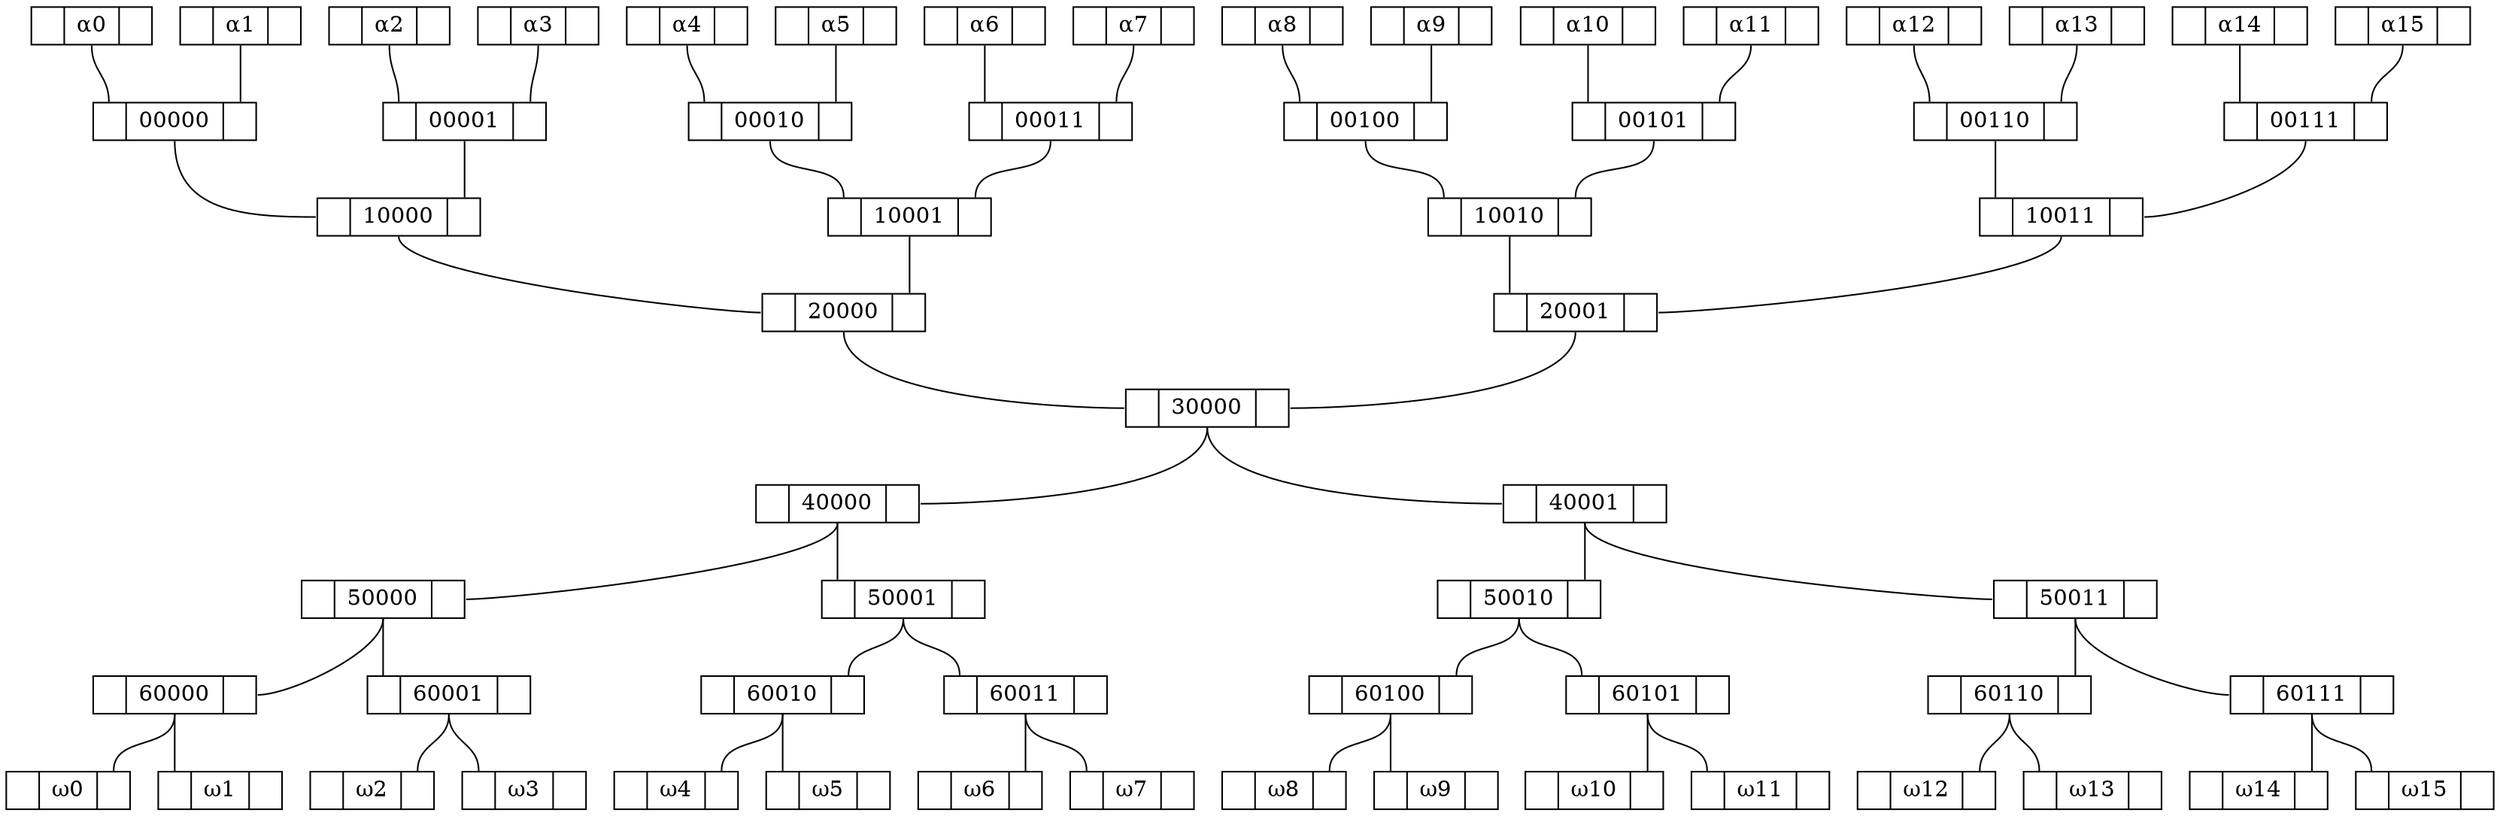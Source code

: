 graph "16 binairy tree general" {
	graph [bb="0,0,1480.5,504"];
	node [height=.1,
		label="\N",
		shape=record
	];
	α0000	 [height=0.33333,
		label="<f0> |<f1> α0|<f2>",
		pos="50.5,492",
		rects="15,480.5,35,503.5 35,480.5,66,503.5 66,480.5,86,503.5",
		width=0.98611];
	00000	 [height=0.33333,
		label="<f0> |<f1> 00000|<f2>",
		pos="104.5,432",
		rects="59.5,420.5,79.5,443.5 79.5,420.5,129.5,443.5 129.5,420.5,149.5,443.5",
		width=1.25];
	α0000:f1 -- 00000:f0	 [pos="50.5,480 50.5,461.91 69.5,462.09 69.5,444"];
	10000	 [height=0.33333,
		label="<f0> |<f1> 10000|<f2>",
		pos="238.5,372",
		rects="193.5,360.5,213.5,383.5 213.5,360.5,263.5,383.5 263.5,360.5,283.5,383.5",
		width=1.25];
	00000:f1 -- 10000:f0	 [pos="104.5,420 104.5,375.45 147.95,372 192.5,372"];
	α0001	 [height=0.33333,
		label="<f0> |<f1> α1|<f2>",
		pos="139.5,492",
		rects="104,480.5,124,503.5 124,480.5,155,503.5 155,480.5,175,503.5",
		width=0.98611];
	α0001:f1 -- 00000:f2	 [pos="139.5,480 139.5,464 139.5,460 139.5,444"];
	α0010	 [height=0.33333,
		label="<f0> |<f1> α2|<f2>",
		pos="228.5,492",
		rects="193,480.5,213,503.5 213,480.5,244,503.5 244,480.5,264,503.5",
		width=0.98611];
	00001	 [height=0.33333,
		label="<f0> |<f1> 00001|<f2>",
		pos="273.5,432",
		rects="228.5,420.5,248.5,443.5 248.5,420.5,298.5,443.5 298.5,420.5,318.5,443.5",
		width=1.25];
	α0010:f1 -- 00001:f0	 [pos="228.5,480 228.5,463.39 238.5,460.61 238.5,444"];
	00001:f1 -- 10000:f2	 [pos="273.5,420 273.5,404 273.5,400 273.5,384"];
	α0011	 [height=0.33333,
		label="<f0> |<f1> α3|<f2>",
		pos="317.5,492",
		rects="282,480.5,302,503.5 302,480.5,333,503.5 333,480.5,353,503.5",
		width=0.98611];
	α0011:f1 -- 00001:f2	 [pos="317.5,480 317.5,463.51 308.5,460.49 308.5,444"];
	α0100	 [height=0.33333,
		label="<f0> |<f1> α4|<f2>",
		pos="406.5,492",
		rects="371,480.5,391,503.5 391,480.5,422,503.5 422,480.5,442,503.5",
		width=0.98611];
	00010	 [height=0.33333,
		label="<f0> |<f1> 00010|<f2>",
		pos="460.5,432",
		rects="415.5,420.5,435.5,443.5 435.5,420.5,485.5,443.5 485.5,420.5,505.5,443.5",
		width=1.25];
	α0100:f1 -- 00010:f0	 [pos="406.5,480 406.5,461.91 425.5,462.09 425.5,444"];
	10001	 [height=0.33333,
		label="<f0> |<f1> 10001|<f2>",
		pos="540.5,372",
		rects="495.5,360.5,515.5,383.5 515.5,360.5,565.5,383.5 565.5,360.5,585.5,383.5",
		width=1.25];
	00010:f1 -- 10001:f0	 [pos="460.5,420 460.5,394.39 505.5,409.61 505.5,384"];
	α0101	 [height=0.33333,
		label="<f0> |<f1> α5|<f2>",
		pos="495.5,492",
		rects="460,480.5,480,503.5 480,480.5,511,503.5 511,480.5,531,503.5",
		width=0.98611];
	α0101:f1 -- 00010:f2	 [pos="495.5,480 495.5,464 495.5,460 495.5,444"];
	α0110	 [height=0.33333,
		label="<f0> |<f1> α6|<f2>",
		pos="584.5,492",
		rects="549,480.5,569,503.5 569,480.5,600,503.5 600,480.5,620,503.5",
		width=0.98611];
	00011	 [height=0.33333,
		label="<f0> |<f1> 00011|<f2>",
		pos="619.5,432",
		rects="574.5,420.5,594.5,443.5 594.5,420.5,644.5,443.5 644.5,420.5,664.5,443.5",
		width=1.25];
	α0110:f1 -- 00011:f0	 [pos="584.5,480 584.5,464 584.5,460 584.5,444"];
	00011:f1 -- 10001:f2	 [pos="619.5,420 619.5,394.73 575.5,409.27 575.5,384"];
	α0111	 [height=0.33333,
		label="<f0> |<f1> α7|<f2>",
		pos="673.5,492",
		rects="638,480.5,658,503.5 658,480.5,689,503.5 689,480.5,709,503.5",
		width=0.98611];
	α0111:f1 -- 00011:f2	 [pos="673.5,480 673.5,461.91 654.5,462.09 654.5,444"];
	α1000	 [height=0.33333,
		label="<f0> |<f1> α8|<f2>",
		pos="762.5,492",
		rects="727,480.5,747,503.5 747,480.5,778,503.5 778,480.5,798,503.5",
		width=0.98611];
	00100	 [height=0.33333,
		label="<f0> |<f1> 00100|<f2>",
		pos="816.5,432",
		rects="771.5,420.5,791.5,443.5 791.5,420.5,841.5,443.5 841.5,420.5,861.5,443.5",
		width=1.25];
	α1000:f1 -- 00100:f0	 [pos="762.5,480 762.5,461.91 781.5,462.09 781.5,444"];
	10010	 [height=0.33333,
		label="<f0> |<f1> 10010|<f2>",
		pos="897.5,372",
		rects="852.5,360.5,872.5,383.5 872.5,360.5,922.5,383.5 922.5,360.5,942.5,383.5",
		width=1.25];
	00100:f1 -- 10010:f0	 [pos="816.5,420 816.5,394.04 862.5,409.96 862.5,384"];
	α1001	 [height=0.33333,
		label="<f0> |<f1> α9|<f2>",
		pos="851.5,492",
		rects="816,480.5,836,503.5 836,480.5,867,503.5 867,480.5,887,503.5",
		width=0.98611];
	α1001:f1 -- 00100:f2	 [pos="851.5,480 851.5,464 851.5,460 851.5,444"];
	α1010	 [height=0.33333,
		label="<f0> |<f1> α10|<f2>",
		pos="944.5,492",
		rects="905.5,480.5,925.5,503.5 925.5,480.5,963.5,503.5 963.5,480.5,983.5,503.5",
		width=1.0833];
	00101	 [height=0.33333,
		label="<f0> |<f1> 00101|<f2>",
		pos="979.5,432",
		rects="934.5,420.5,954.5,443.5 954.5,420.5,1004.5,443.5 1004.5,420.5,1024.5,443.5",
		width=1.25];
	α1010:f1 -- 00101:f0	 [pos="944.5,480 944.5,464 944.5,460 944.5,444"];
	00101:f1 -- 10010:f2	 [pos="979.5,420 979.5,393.69 932.5,410.31 932.5,384"];
	α1011	 [height=0.33333,
		label="<f0> |<f1> α11|<f2>",
		pos="1040.5,492",
		rects="1001.5,480.5,1021.5,503.5 1021.5,480.5,1059.5,503.5 1059.5,480.5,1079.5,503.5",
		width=1.0833];
	α1011:f1 -- 00101:f2	 [pos="1040.5,480 1040.5,460.26 1014.5,463.74 1014.5,444"];
	α1100	 [height=0.33333,
		label="<f0> |<f1> α12|<f2>",
		pos="1136.5,492",
		rects="1097.5,480.5,1117.5,503.5 1117.5,480.5,1155.5,503.5 1155.5,480.5,1175.5,503.5",
		width=1.0833];
	00110	 [height=0.33333,
		label="<f0> |<f1> 00110|<f2>",
		pos="1184.5,432",
		rects="1139.5,420.5,1159.5,443.5 1159.5,420.5,1209.5,443.5 1209.5,420.5,1229.5,443.5",
		width=1.25];
	α1100:f1 -- 00110:f0	 [pos="1136.5,480 1136.5,462.99 1149.5,461.01 1149.5,444"];
	10011	 [height=0.33333,
		label="<f0> |<f1> 10011|<f2>",
		pos="1219.5,372",
		rects="1174.5,360.5,1194.5,383.5 1194.5,360.5,1244.5,383.5 1244.5,360.5,1264.5,383.5",
		width=1.25];
	00110:f1 -- 10011:f0	 [pos="1184.5,420 1184.5,404 1184.5,400 1184.5,384"];
	α1101	 [height=0.33333,
		label="<f0> |<f1> α13|<f2>",
		pos="1232.5,492",
		rects="1193.5,480.5,1213.5,503.5 1213.5,480.5,1251.5,503.5 1251.5,480.5,1271.5,503.5",
		width=1.0833];
	α1101:f1 -- 00110:f2	 [pos="1232.5,480 1232.5,462.99 1219.5,461.01 1219.5,444"];
	α1110	 [height=0.33333,
		label="<f0> |<f1> α14|<f2>",
		pos="1328.5,492",
		rects="1289.5,480.5,1309.5,503.5 1309.5,480.5,1347.5,503.5 1347.5,480.5,1367.5,503.5",
		width=1.0833];
	00111	 [height=0.33333,
		label="<f0> |<f1> 00111|<f2>",
		pos="1363.5,432",
		rects="1318.5,420.5,1338.5,443.5 1338.5,420.5,1388.5,443.5 1388.5,420.5,1408.5,443.5",
		width=1.25];
	α1110:f1 -- 00111:f0	 [pos="1328.5,480 1328.5,464 1328.5,460 1328.5,444"];
	00111:f1 -- 10011:f2	 [pos="1363.5,420 1363.5,395.75 1289.7,372 1265.5,372"];
	α1111	 [height=0.33333,
		label="<f0> |<f1> α15|<f2>",
		pos="1424.5,492",
		rects="1385.5,480.5,1405.5,503.5 1405.5,480.5,1443.5,503.5 1443.5,480.5,1463.5,503.5",
		width=1.0833];
	α1111:f1 -- 00111:f2	 [pos="1424.5,480 1424.5,460.26 1398.5,463.74 1398.5,444"];
	ω0000	 [height=0.33333,
		label="<f0> |<f1> ω0|<f2>",
		pos="36.5,12",
		rects="0,0.5,20,23.5 20,0.5,53,23.5 53,0.5,73,23.5",
		width=1.0139];
	ω0001	 [height=0.33333,
		label="<f0> |<f1> ω1|<f2>",
		pos="127.5,12",
		rects="91,0.5,111,23.5 111,0.5,144,23.5 144,0.5,164,23.5",
		width=1.0139];
	ω0010	 [height=0.33333,
		label="<f0> |<f1> ω2|<f2>",
		pos="218.5,12",
		rects="182,0.5,202,23.5 202,0.5,235,23.5 235,0.5,255,23.5",
		width=1.0139];
	ω0011	 [height=0.33333,
		label="<f0> |<f1> ω3|<f2>",
		pos="309.5,12",
		rects="273,0.5,293,23.5 293,0.5,326,23.5 326,0.5,346,23.5",
		width=1.0139];
	ω0100	 [height=0.33333,
		label="<f0> |<f1> ω4|<f2>",
		pos="400.5,12",
		rects="364,0.5,384,23.5 384,0.5,417,23.5 417,0.5,437,23.5",
		width=1.0139];
	ω0101	 [height=0.33333,
		label="<f0> |<f1> ω5|<f2>",
		pos="491.5,12",
		rects="455,0.5,475,23.5 475,0.5,508,23.5 508,0.5,528,23.5",
		width=1.0139];
	ω0110	 [height=0.33333,
		label="<f0> |<f1> ω6|<f2>",
		pos="582.5,12",
		rects="546,0.5,566,23.5 566,0.5,599,23.5 599,0.5,619,23.5",
		width=1.0139];
	ω0111	 [height=0.33333,
		label="<f0> |<f1> ω7|<f2>",
		pos="673.5,12",
		rects="637,0.5,657,23.5 657,0.5,690,23.5 690,0.5,710,23.5",
		width=1.0139];
	ω1000	 [height=0.33333,
		label="<f0> |<f1> ω8|<f2>",
		pos="764.5,12",
		rects="728,0.5,748,23.5 748,0.5,781,23.5 781,0.5,801,23.5",
		width=1.0139];
	ω1001	 [height=0.33333,
		label="<f0> |<f1> ω9|<f2>",
		pos="855.5,12",
		rects="819,0.5,839,23.5 839,0.5,872,23.5 872,0.5,892,23.5",
		width=1.0139];
	ω1010	 [height=0.33333,
		label="<f0> |<f1> ω10|<f2>",
		pos="950.5,12",
		rects="910.5,0.5,930.5,23.5 930.5,0.5,970.5,23.5 970.5,0.5,990.5,23.5",
		width=1.1111];
	ω1011	 [height=0.33333,
		label="<f0> |<f1> ω11|<f2>",
		pos="1048.5,12",
		rects="1008.5,0.5,1028.5,23.5 1028.5,0.5,1068.5,23.5 1068.5,0.5,1088.5,23.5",
		width=1.1111];
	ω1100	 [height=0.33333,
		label="<f0> |<f1> ω12|<f2>",
		pos="1146.5,12",
		rects="1106.5,0.5,1126.5,23.5 1126.5,0.5,1166.5,23.5 1166.5,0.5,1186.5,23.5",
		width=1.1111];
	ω1101	 [height=0.33333,
		label="<f0> |<f1> ω13|<f2>",
		pos="1244.5,12",
		rects="1204.5,0.5,1224.5,23.5 1224.5,0.5,1264.5,23.5 1264.5,0.5,1284.5,23.5",
		width=1.1111];
	ω1110	 [height=0.33333,
		label="<f0> |<f1> ω14|<f2>",
		pos="1342.5,12",
		rects="1302.5,0.5,1322.5,23.5 1322.5,0.5,1362.5,23.5 1362.5,0.5,1382.5,23.5",
		width=1.1111];
	ω1111	 [height=0.33333,
		label="<f0> |<f1> ω15|<f2>",
		pos="1440.5,12",
		rects="1400.5,0.5,1420.5,23.5 1420.5,0.5,1460.5,23.5 1460.5,0.5,1480.5,23.5",
		width=1.1111];
	20000	 [height=0.33333,
		label="<f0> |<f1> 20000|<f2>",
		pos="505.5,312",
		rects="460.5,300.5,480.5,323.5 480.5,300.5,530.5,323.5 530.5,300.5,550.5,323.5",
		width=1.25];
	10000:f1 -- 20000:f0	 [pos="238.5,360 238.5,334.87 434.37,312 459.5,312"];
	10001:f1 -- 20000:f2	 [pos="540.5,360 540.5,344 540.5,340 540.5,324"];
	20001	 [height=0.33333,
		label="<f0> |<f1> 20001|<f2>",
		pos="932.5,312",
		rects="887.5,300.5,907.5,323.5 907.5,300.5,957.5,323.5 957.5,300.5,977.5,323.5",
		width=1.25];
	10010:f1 -- 20001:f0	 [pos="897.5,360 897.5,344 897.5,340 897.5,324"];
	10011:f1 -- 20001:f2	 [pos="1219.5,360 1219.5,332.7 1005.8,312 978.5,312"];
	60000	 [height=0.33333,
		label="<f0> |<f1> 60000|<f2>",
		pos="100.5,72",
		rects="55.5,60.5,75.5,83.5 75.5,60.5,125.5,83.5 125.5,60.5,145.5,83.5",
		width=1.25];
	60000:f1 -- ω0000:f2	 [pos="100.5,60 100.5,37.056 63.5,46.944 63.5,24"];
	60000:f1 -- ω0001:f0	 [pos="100.5,60 100.5,44 100.5,40 100.5,24"];
	60001	 [height=0.33333,
		label="<f0> |<f1> 60001|<f2>",
		pos="264.5,72",
		rects="219.5,60.5,239.5,83.5 239.5,60.5,289.5,83.5 289.5,60.5,309.5,83.5",
		width=1.25];
	60001:f1 -- ω0010:f2	 [pos="264.5,60 264.5,41.908 245.5,42.092 245.5,24"];
	60001:f1 -- ω0011:f0	 [pos="264.5,60 264.5,42.111 282.5,41.889 282.5,24"];
	60010	 [height=0.33333,
		label="<f0> |<f1> 60010|<f2>",
		pos="464.5,72",
		rects="419.5,60.5,439.5,83.5 439.5,60.5,489.5,83.5 489.5,60.5,509.5,83.5",
		width=1.25];
	60010:f1 -- ω0100:f2	 [pos="464.5,60 464.5,37.056 427.5,46.944 427.5,24"];
	60010:f1 -- ω0101:f0	 [pos="464.5,60 464.5,44 464.5,40 464.5,24"];
	60011	 [height=0.33333,
		label="<f0> |<f1> 60011|<f2>",
		pos="609.5,72",
		rects="564.5,60.5,584.5,83.5 584.5,60.5,634.5,83.5 634.5,60.5,654.5,83.5",
		width=1.25];
	60011:f1 -- ω0110:f2	 [pos="609.5,60 609.5,44 609.5,40 609.5,24"];
	60011:f1 -- ω0111:f0	 [pos="609.5,60 609.5,37.056 646.5,46.944 646.5,24"];
	60100	 [height=0.33333,
		label="<f0> |<f1> 60100|<f2>",
		pos="828.5,72",
		rects="783.5,60.5,803.5,83.5 803.5,60.5,853.5,83.5 853.5,60.5,873.5,83.5",
		width=1.25];
	60100:f1 -- ω1000:f2	 [pos="828.5,60 828.5,37.056 791.5,46.944 791.5,24"];
	60100:f1 -- ω1001:f0	 [pos="828.5,60 828.5,44 828.5,40 828.5,24"];
	60101	 [height=0.33333,
		label="<f0> |<f1> 60101|<f2>",
		pos="980.5,72",
		rects="935.5,60.5,955.5,83.5 955.5,60.5,1005.5,83.5 1005.5,60.5,1025.5,83.5",
		width=1.25];
	60101:f1 -- ω1010:f2	 [pos="980.5,60 980.5,44 980.5,40 980.5,24"];
	60101:f1 -- ω1011:f0	 [pos="980.5,60 980.5,36.736 1018.5,47.264 1018.5,24"];
	60110	 [height=0.33333,
		label="<f0> |<f1> 60110|<f2>",
		pos="1195.5,72",
		rects="1150.5,60.5,1170.5,83.5 1170.5,60.5,1220.5,83.5 1220.5,60.5,1240.5,83.5",
		width=1.25];
	60110:f1 -- ω1100:f2	 [pos="1195.5,60 1195.5,41.908 1176.5,42.092 1176.5,24"];
	60110:f1 -- ω1101:f0	 [pos="1195.5,60 1195.5,41.908 1214.5,42.092 1214.5,24"];
	60111	 [height=0.33333,
		label="<f0> |<f1> 60111|<f2>",
		pos="1372.5,72",
		rects="1327.5,60.5,1347.5,83.5 1347.5,60.5,1397.5,83.5 1397.5,60.5,1417.5,83.5",
		width=1.25];
	60111:f1 -- ω1110:f2	 [pos="1372.5,60 1372.5,44 1372.5,40 1372.5,24"];
	60111:f1 -- ω1111:f0	 [pos="1372.5,60 1372.5,36.736 1410.5,47.264 1410.5,24"];
	30000	 [height=0.33333,
		label="<f0> |<f1> 30000|<f2>",
		pos="718.5,252",
		rects="673.5,240.5,693.5,263.5 693.5,240.5,743.5,263.5 743.5,240.5,763.5,263.5",
		width=1.25];
	20000:f1 -- 30000:f0	 [pos="505.5,300 505.5,261.39 633.89,252 672.5,252"];
	20001:f1 -- 30000:f2	 [pos="932.5,300 932.5,261.17 803.33,252 764.5,252"];
	50000	 [height=0.33333,
		label="<f0> |<f1> 50000|<f2>",
		pos="229.5,132",
		rects="184.5,120.5,204.5,143.5 204.5,120.5,254.5,143.5 254.5,120.5,274.5,143.5",
		width=1.25];
	50000:f1 -- 60000:f2	 [pos="229.5,120 229.5,98.693 167.81,72 146.5,72"];
	50000:f1 -- 60001:f0	 [pos="229.5,120 229.5,104 229.5,100 229.5,84"];
	50001	 [height=0.33333,
		label="<f0> |<f1> 50001|<f2>",
		pos="536.5,132",
		rects="491.5,120.5,511.5,143.5 511.5,120.5,561.5,143.5 561.5,120.5,581.5,143.5",
		width=1.25];
	50001:f1 -- 60010:f2	 [pos="536.5,120 536.5,97.056 499.5,106.94 499.5,84"];
	50001:f1 -- 60011:f0	 [pos="536.5,120 536.5,96.736 574.5,107.26 574.5,84"];
	50010	 [height=0.33333,
		label="<f0> |<f1> 50010|<f2>",
		pos="904.5,132",
		rects="859.5,120.5,879.5,143.5 879.5,120.5,929.5,143.5 929.5,120.5,949.5,143.5",
		width=1.25];
	50010:f1 -- 60100:f2	 [pos="904.5,120 904.5,95.75 863.5,108.25 863.5,84"];
	50010:f1 -- 60101:f0	 [pos="904.5,120 904.5,95.75 945.5,108.25 945.5,84"];
	50011	 [height=0.33333,
		label="<f0> |<f1> 50011|<f2>",
		pos="1230.5,132",
		rects="1185.5,120.5,1205.5,143.5 1205.5,120.5,1255.5,143.5 1255.5,120.5,1275.5,143.5",
		width=1.25];
	50011:f1 -- 60110:f2	 [pos="1230.5,120 1230.5,104 1230.5,100 1230.5,84"];
	50011:f1 -- 60111:f0	 [pos="1230.5,120 1230.5,96.149 1302.6,72 1326.5,72"];
	40000	 [height=0.33333,
		label="<f0> |<f1> 40000|<f2>",
		pos="501.5,192",
		rects="456.5,180.5,476.5,203.5 476.5,180.5,526.5,203.5 526.5,180.5,546.5,203.5",
		width=1.25];
	30000:f1 -- 40000:f2	 [pos="718.5,240 718.5,200.53 586.97,192 547.5,192"];
	40001	 [height=0.33333,
		label="<f0> |<f1> 40001|<f2>",
		pos="939.5,192",
		rects="894.5,180.5,914.5,203.5 914.5,180.5,964.5,203.5 964.5,180.5,984.5,203.5",
		width=1.25];
	30000:f1 -- 40001:f0	 [pos="718.5,240 718.5,199.67 853.17,192 893.5,192"];
	40000:f1 -- 50000:f2	 [pos="501.5,180 501.5,154.33 301.17,132 275.5,132"];
	40000:f1 -- 50001:f0	 [pos="501.5,180 501.5,164 501.5,160 501.5,144"];
	40001:f1 -- 50010:f2	 [pos="939.5,180 939.5,164 939.5,160 939.5,144"];
	40001:f1 -- 50011:f0	 [pos="939.5,180 939.5,152.26 1156.8,132 1184.5,132"];
}

